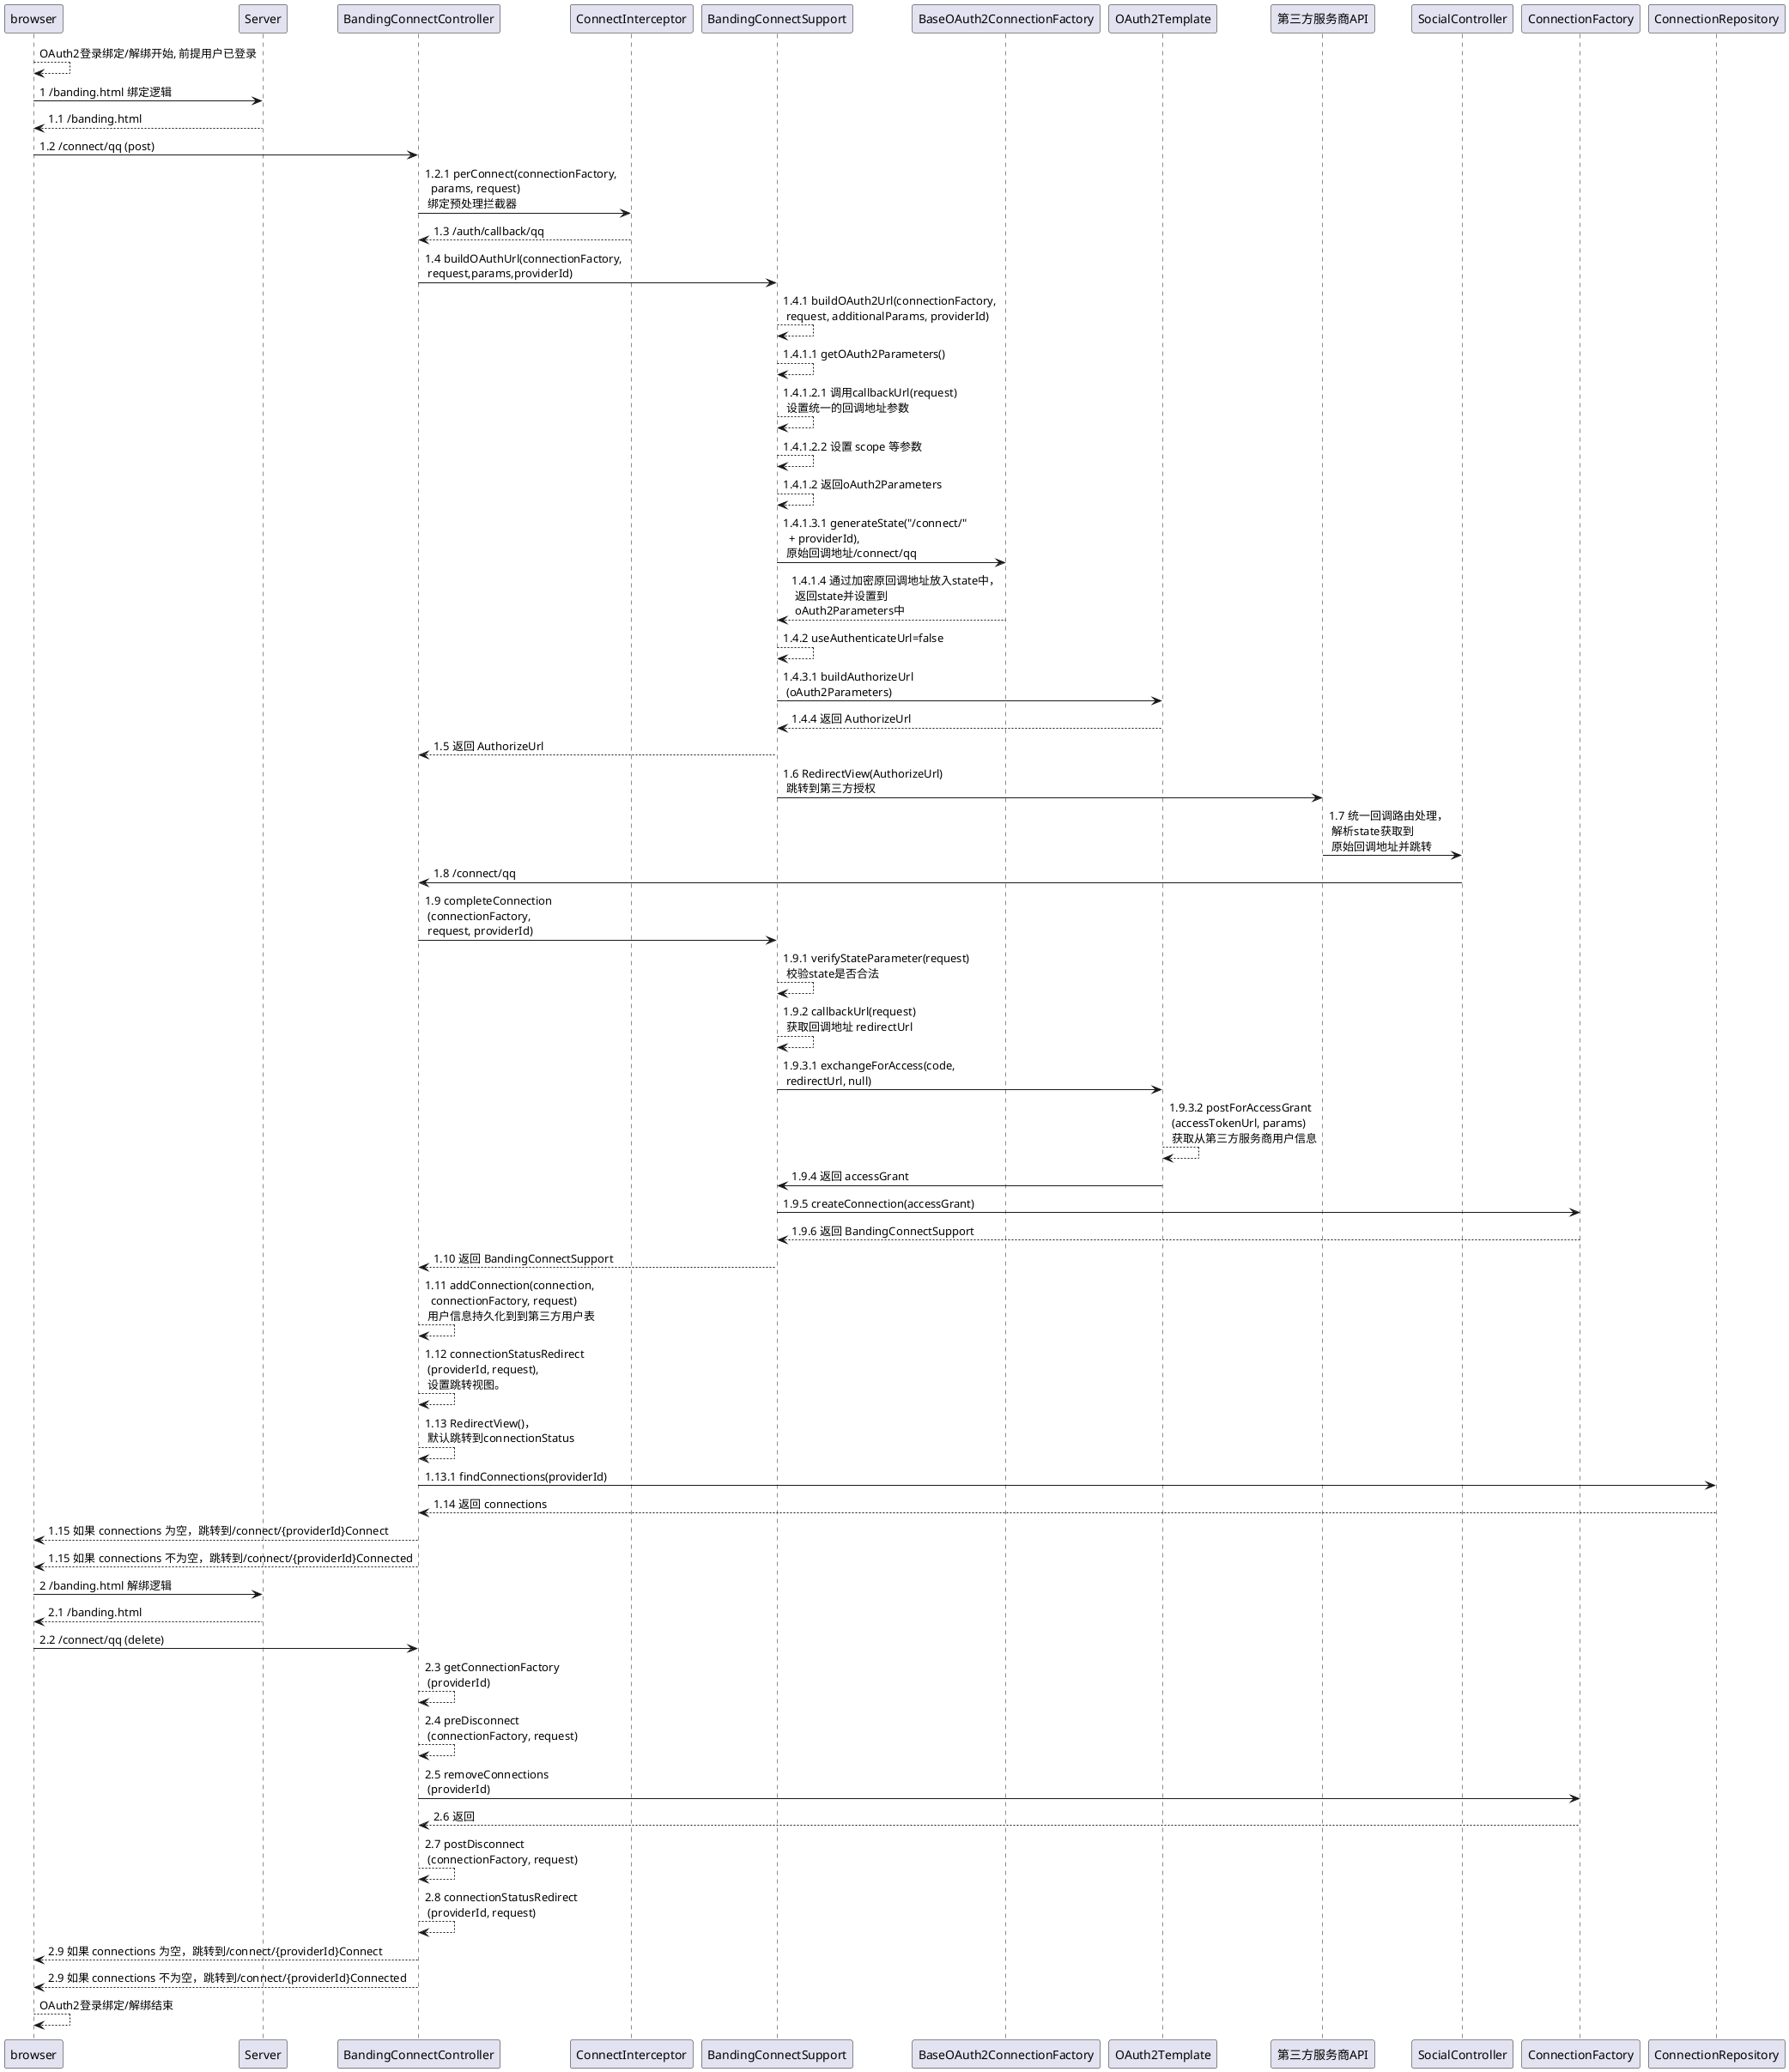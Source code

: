 @startuml

browser --> browser: OAuth2登录绑定/解绑开始, 前提用户已登录

browser -> Server: 1 /banding.html 绑定逻辑
Server --> browser: 1.1 /banding.html
browser -> BandingConnectController: 1.2 /connect/qq (post)
BandingConnectController -> ConnectInterceptor: 1.2.1 perConnect(connectionFactory,\n  params, request)\n 绑定预处理拦截器
ConnectInterceptor --> BandingConnectController: 1.3 /auth/callback/qq
BandingConnectController -> BandingConnectSupport: 1.4 buildOAuthUrl(connectionFactory,\n request,params,providerId)
BandingConnectSupport --> BandingConnectSupport: 1.4.1 buildOAuth2Url(connectionFactory,\n request, additionalParams, providerId)
BandingConnectSupport --> BandingConnectSupport: 1.4.1.1 getOAuth2Parameters()
BandingConnectSupport --> BandingConnectSupport: 1.4.1.2.1 调用callbackUrl(request)\n 设置统一的回调地址参数
BandingConnectSupport --> BandingConnectSupport: 1.4.1.2.2 设置 scope 等参数
BandingConnectSupport --> BandingConnectSupport: 1.4.1.2 返回oAuth2Parameters
BandingConnectSupport -> BaseOAuth2ConnectionFactory: 1.4.1.3.1 generateState("/connect/"\n  + providerId),\n 原始回调地址/connect/qq
BaseOAuth2ConnectionFactory --> BandingConnectSupport: 1.4.1.4 通过加密原回调地址放入state中，\n 返回state并设置到\n oAuth2Parameters中
BandingConnectSupport --> BandingConnectSupport: 1.4.2 useAuthenticateUrl=false
BandingConnectSupport -> OAuth2Template: 1.4.3.1 buildAuthorizeUrl\n (oAuth2Parameters)
OAuth2Template --> BandingConnectSupport: 1.4.4 返回 AuthorizeUrl
BandingConnectSupport --> BandingConnectController: 1.5 返回 AuthorizeUrl
BandingConnectSupport -> 第三方服务商API: 1.6 RedirectView(AuthorizeUrl)\n 跳转到第三方授权
第三方服务商API -> SocialController: 1.7 统一回调路由处理，\n 解析state获取到\n 原始回调地址并跳转
SocialController -> BandingConnectController: 1.8 /connect/qq
BandingConnectController -> BandingConnectSupport: 1.9 completeConnection\n (connectionFactory,\n request, providerId)
BandingConnectSupport --> BandingConnectSupport: 1.9.1 verifyStateParameter(request) \n 校验state是否合法
BandingConnectSupport --> BandingConnectSupport: 1.9.2 callbackUrl(request)\n 获取回调地址 redirectUrl
BandingConnectSupport -> OAuth2Template: 1.9.3.1 exchangeForAccess(code,\n redirectUrl, null)
OAuth2Template --> OAuth2Template: 1.9.3.2 postForAccessGrant\n (accessTokenUrl, params)\n 获取从第三方服务商用户信息
OAuth2Template -> BandingConnectSupport: 1.9.4 返回 accessGrant
BandingConnectSupport -> ConnectionFactory: 1.9.5 createConnection(accessGrant)
ConnectionFactory --> BandingConnectSupport: 1.9.6 返回 BandingConnectSupport
BandingConnectSupport --> BandingConnectController: 1.10 返回 BandingConnectSupport
BandingConnectController --> BandingConnectController: 1.11 addConnection(connection,\n  connectionFactory, request)\n 用户信息持久化到到第三方用户表
BandingConnectController --> BandingConnectController: 1.12 connectionStatusRedirect\n (providerId, request),\n 设置跳转视图。
BandingConnectController --> BandingConnectController: 1.13 RedirectView()，\n 默认跳转到connectionStatus
BandingConnectController -> ConnectionRepository: 1.13.1 findConnections(providerId)
ConnectionRepository --> BandingConnectController: 1.14 返回 connections
BandingConnectController --> browser: 1.15 如果 connections 为空，跳转到/connect/{providerId}Connect
BandingConnectController --> browser: 1.15 如果 connections 不为空，跳转到/connect/{providerId}Connected


browser -> Server: 2 /banding.html 解绑逻辑
Server --> browser: 2.1 /banding.html
browser -> BandingConnectController: 2.2 /connect/qq (delete)
BandingConnectController --> BandingConnectController: 2.3 getConnectionFactory\n (providerId)
BandingConnectController --> BandingConnectController: 2.4 preDisconnect\n (connectionFactory, request)
BandingConnectController -> ConnectionFactory: 2.5 removeConnections\n (providerId)
ConnectionFactory --> BandingConnectController: 2.6 返回
BandingConnectController --> BandingConnectController: 2.7 postDisconnect\n (connectionFactory, request)

BandingConnectController --> BandingConnectController: 2.8 connectionStatusRedirect\n (providerId, request)
BandingConnectController --> browser: 2.9 如果 connections 为空，跳转到/connect/{providerId}Connect
BandingConnectController --> browser: 2.9 如果 connections 不为空，跳转到/connect/{providerId}Connected


browser --> browser: OAuth2登录绑定/解绑结束

@enduml